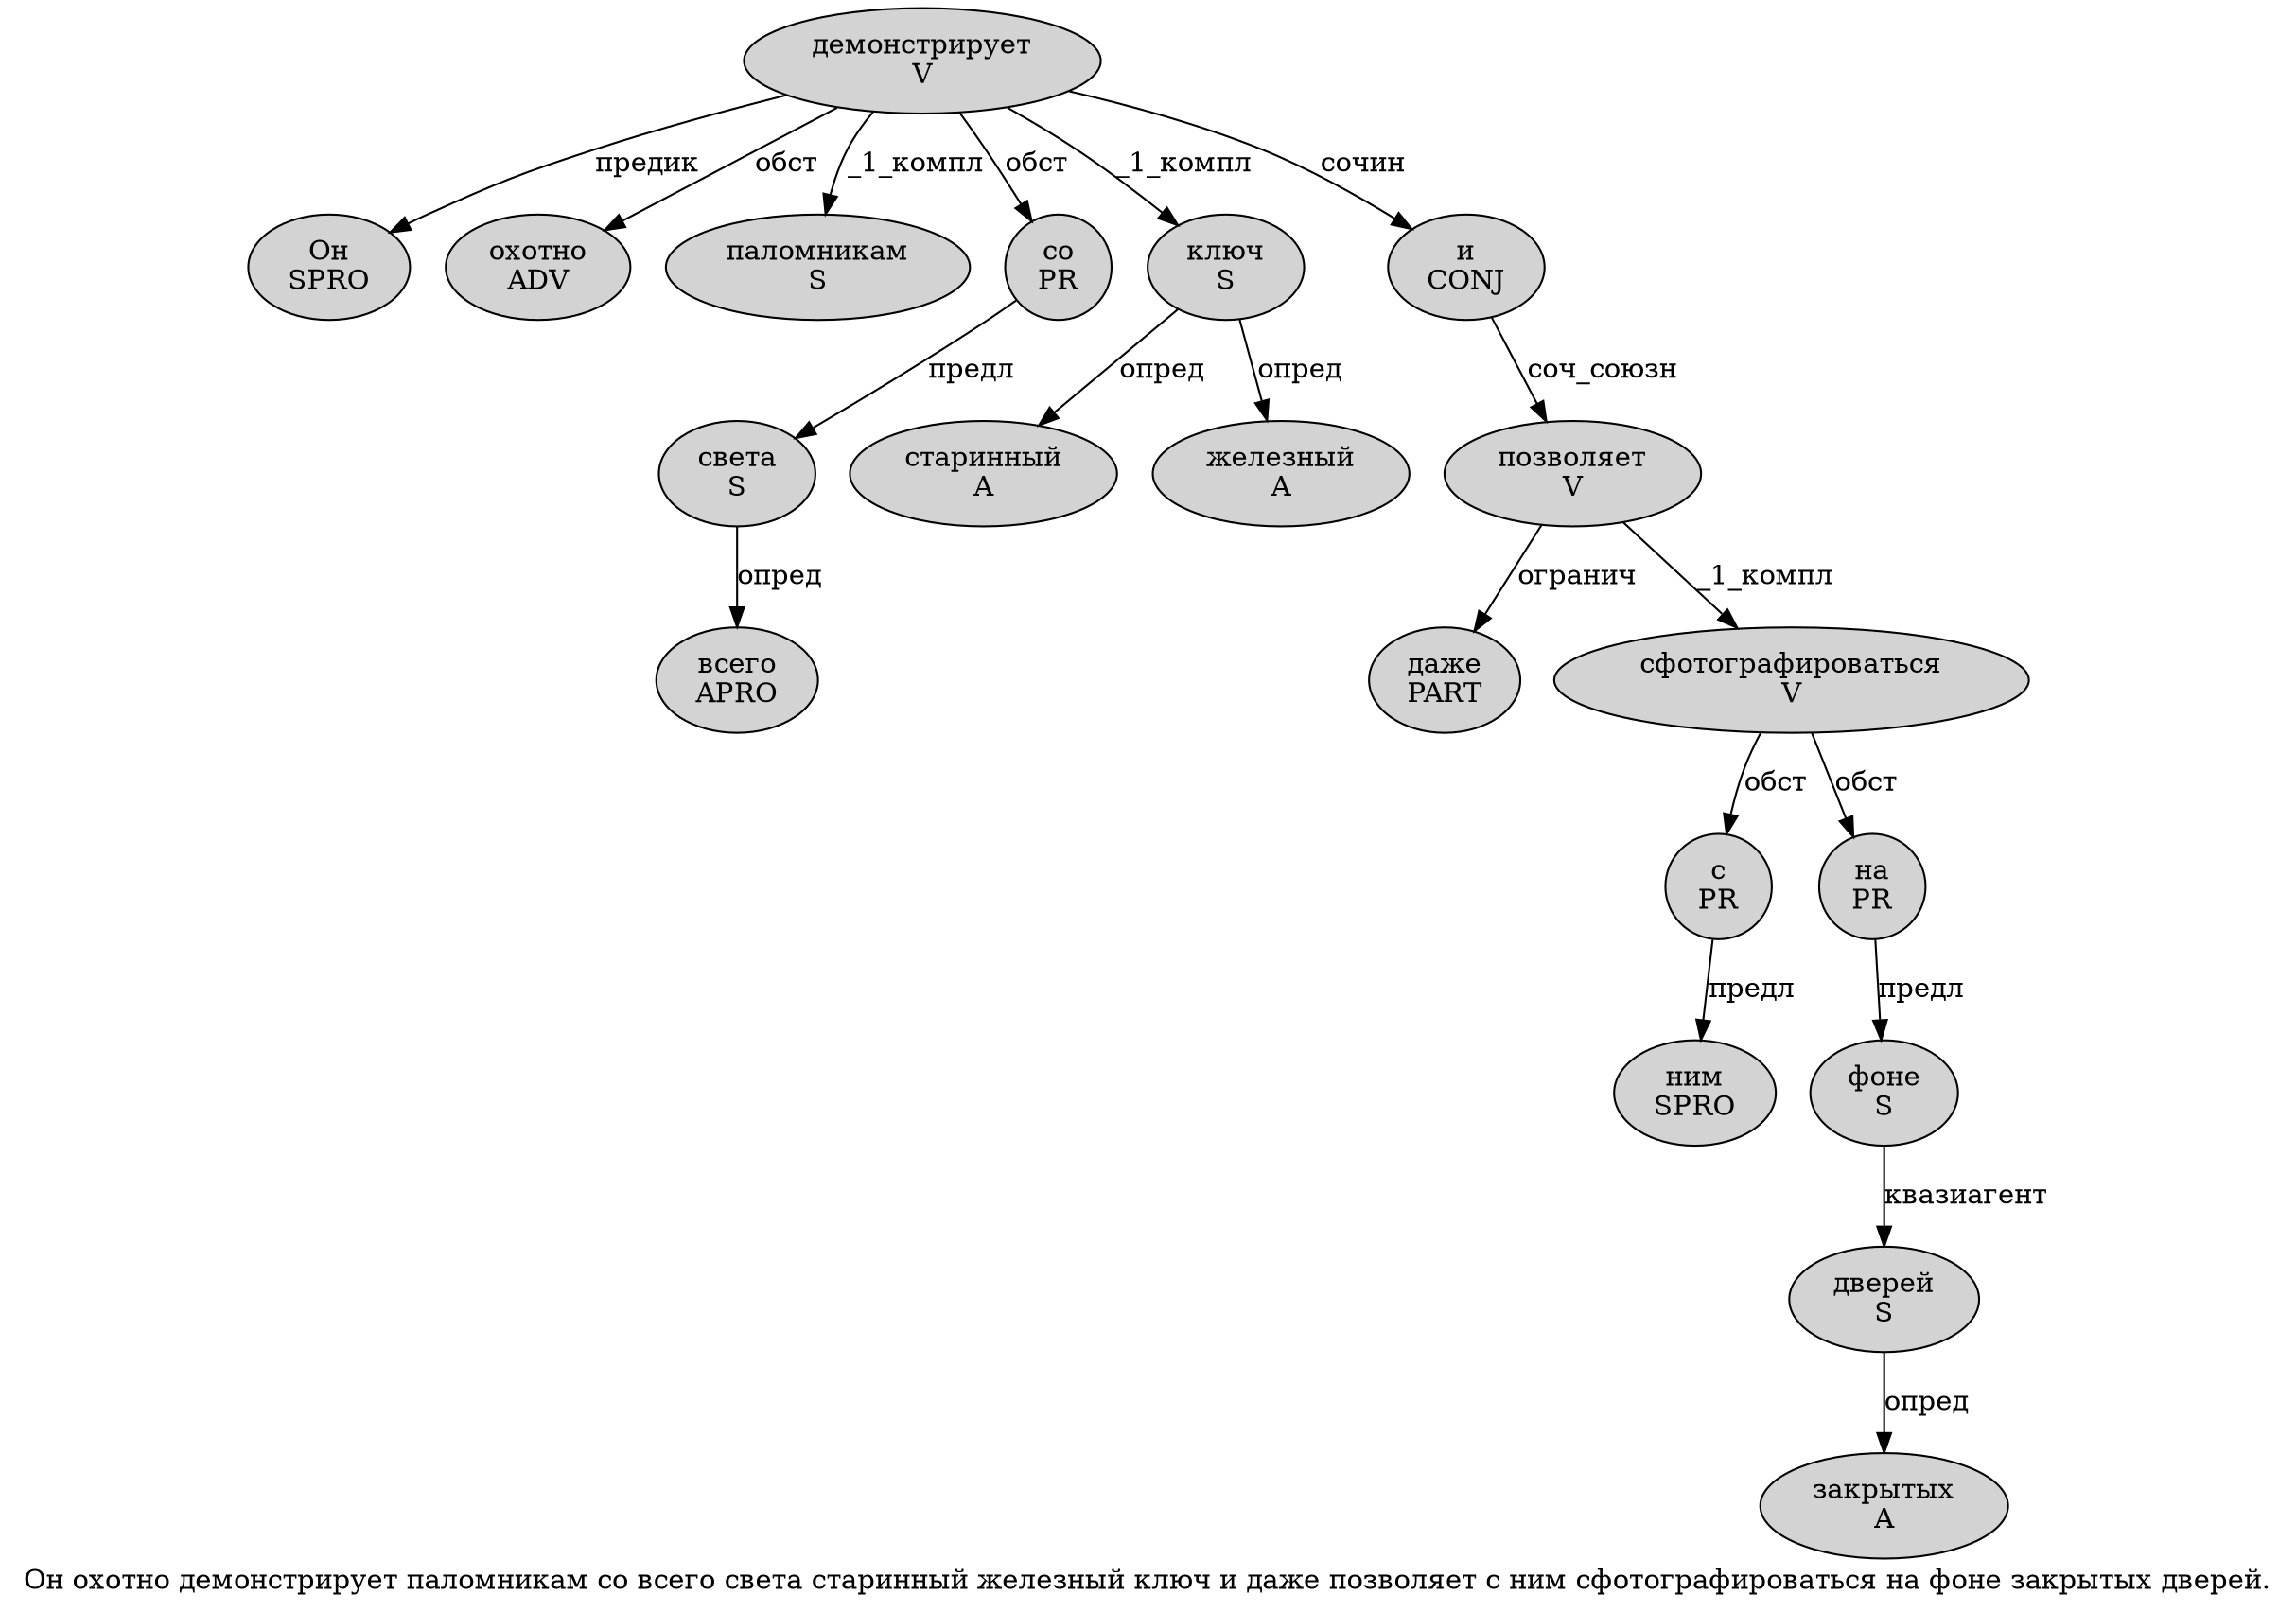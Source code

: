 digraph SENTENCE_320 {
	graph [label="Он охотно демонстрирует паломникам со всего света старинный железный ключ и даже позволяет с ним сфотографироваться на фоне закрытых дверей."]
	node [style=filled]
		0 [label="Он
SPRO" color="" fillcolor=lightgray penwidth=1 shape=ellipse]
		1 [label="охотно
ADV" color="" fillcolor=lightgray penwidth=1 shape=ellipse]
		2 [label="демонстрирует
V" color="" fillcolor=lightgray penwidth=1 shape=ellipse]
		3 [label="паломникам
S" color="" fillcolor=lightgray penwidth=1 shape=ellipse]
		4 [label="со
PR" color="" fillcolor=lightgray penwidth=1 shape=ellipse]
		5 [label="всего
APRO" color="" fillcolor=lightgray penwidth=1 shape=ellipse]
		6 [label="света
S" color="" fillcolor=lightgray penwidth=1 shape=ellipse]
		7 [label="старинный
A" color="" fillcolor=lightgray penwidth=1 shape=ellipse]
		8 [label="железный
A" color="" fillcolor=lightgray penwidth=1 shape=ellipse]
		9 [label="ключ
S" color="" fillcolor=lightgray penwidth=1 shape=ellipse]
		10 [label="и
CONJ" color="" fillcolor=lightgray penwidth=1 shape=ellipse]
		11 [label="даже
PART" color="" fillcolor=lightgray penwidth=1 shape=ellipse]
		12 [label="позволяет
V" color="" fillcolor=lightgray penwidth=1 shape=ellipse]
		13 [label="с
PR" color="" fillcolor=lightgray penwidth=1 shape=ellipse]
		14 [label="ним
SPRO" color="" fillcolor=lightgray penwidth=1 shape=ellipse]
		15 [label="сфотографироваться
V" color="" fillcolor=lightgray penwidth=1 shape=ellipse]
		16 [label="на
PR" color="" fillcolor=lightgray penwidth=1 shape=ellipse]
		17 [label="фоне
S" color="" fillcolor=lightgray penwidth=1 shape=ellipse]
		18 [label="закрытых
A" color="" fillcolor=lightgray penwidth=1 shape=ellipse]
		19 [label="дверей
S" color="" fillcolor=lightgray penwidth=1 shape=ellipse]
			4 -> 6 [label="предл"]
			2 -> 0 [label="предик"]
			2 -> 1 [label="обст"]
			2 -> 3 [label="_1_компл"]
			2 -> 4 [label="обст"]
			2 -> 9 [label="_1_компл"]
			2 -> 10 [label="сочин"]
			6 -> 5 [label="опред"]
			15 -> 13 [label="обст"]
			15 -> 16 [label="обст"]
			16 -> 17 [label="предл"]
			13 -> 14 [label="предл"]
			19 -> 18 [label="опред"]
			12 -> 11 [label="огранич"]
			12 -> 15 [label="_1_компл"]
			9 -> 7 [label="опред"]
			9 -> 8 [label="опред"]
			17 -> 19 [label="квазиагент"]
			10 -> 12 [label="соч_союзн"]
}